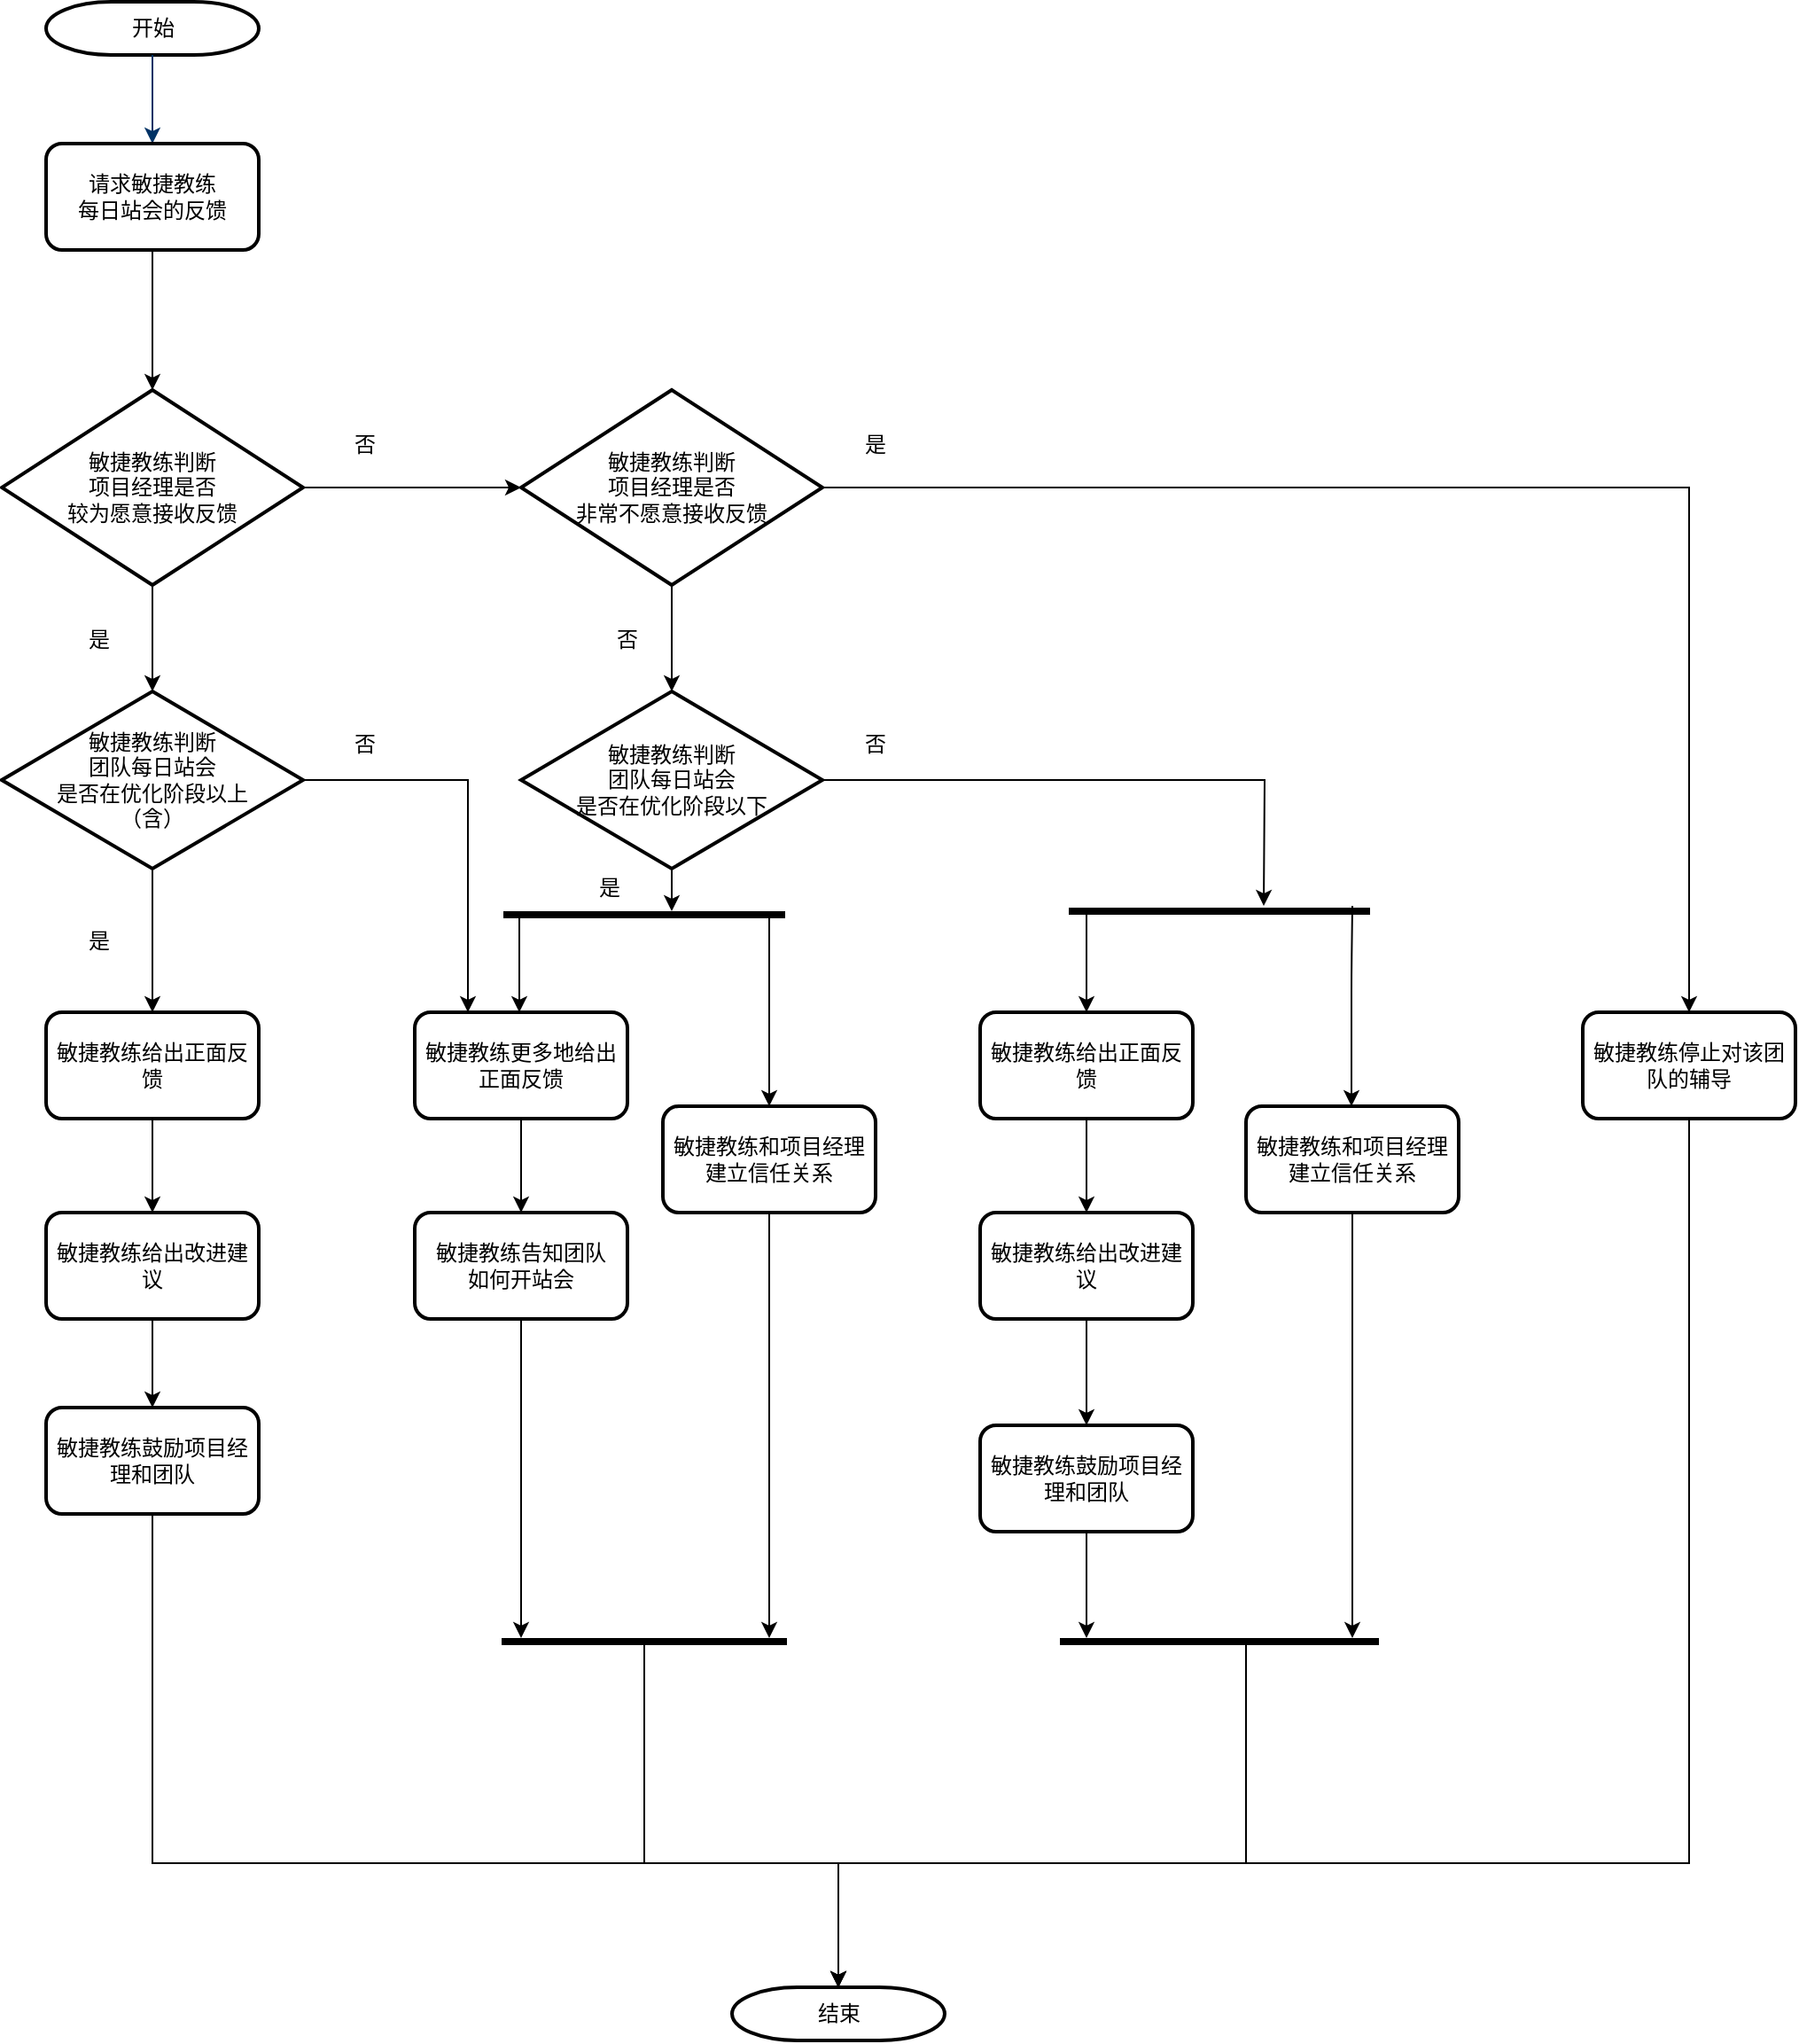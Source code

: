 <mxfile version="14.4.2" type="github">
  <diagram id="6a731a19-8d31-9384-78a2-239565b7b9f0" name="Page-1">
    <mxGraphModel dx="1422" dy="-33" grid="1" gridSize="10" guides="1" tooltips="1" connect="1" arrows="1" fold="1" page="1" pageScale="1" pageWidth="1169" pageHeight="827" background="#ffffff" math="0" shadow="0">
      <root>
        <mxCell id="0" />
        <mxCell id="1" parent="0" />
        <mxCell id="n86U9GOAkpvXNPcL8bkv-88" value="开始" style="shape=mxgraph.flowchart.terminator;strokeWidth=2;gradientColor=none;gradientDirection=north;fontStyle=0;html=1;" vertex="1" parent="1">
          <mxGeometry x="135" y="1040" width="120" height="30" as="geometry" />
        </mxCell>
        <mxCell id="n86U9GOAkpvXNPcL8bkv-89" style="fontStyle=1;strokeColor=#003366;strokeWidth=1;html=1;entryX=0.5;entryY=0;entryDx=0;entryDy=0;" edge="1" parent="1" source="n86U9GOAkpvXNPcL8bkv-88" target="n86U9GOAkpvXNPcL8bkv-93">
          <mxGeometry relative="1" as="geometry" />
        </mxCell>
        <mxCell id="n86U9GOAkpvXNPcL8bkv-91" value="结束" style="shape=mxgraph.flowchart.terminator;strokeWidth=2;gradientColor=none;gradientDirection=north;fontStyle=0;html=1;" vertex="1" parent="1">
          <mxGeometry x="522" y="2160" width="120" height="30" as="geometry" />
        </mxCell>
        <mxCell id="n86U9GOAkpvXNPcL8bkv-157" style="edgeStyle=orthogonalEdgeStyle;rounded=0;orthogonalLoop=1;jettySize=auto;html=1;exitX=0.5;exitY=1;exitDx=0;exitDy=0;" edge="1" parent="1" source="n86U9GOAkpvXNPcL8bkv-93" target="n86U9GOAkpvXNPcL8bkv-98">
          <mxGeometry relative="1" as="geometry" />
        </mxCell>
        <mxCell id="n86U9GOAkpvXNPcL8bkv-93" value="请求敏捷教练&lt;br&gt;每日站会的反馈" style="rounded=1;whiteSpace=wrap;html=1;gradientColor=none;strokeWidth=2;" vertex="1" parent="1">
          <mxGeometry x="135" y="1120" width="120" height="60" as="geometry" />
        </mxCell>
        <mxCell id="n86U9GOAkpvXNPcL8bkv-95" style="edgeStyle=orthogonalEdgeStyle;rounded=0;orthogonalLoop=1;jettySize=auto;html=1;exitX=1;exitY=0.5;exitDx=0;exitDy=0;" edge="1" parent="1" source="n86U9GOAkpvXNPcL8bkv-98" target="n86U9GOAkpvXNPcL8bkv-116">
          <mxGeometry relative="1" as="geometry">
            <mxPoint x="355" y="1310" as="targetPoint" />
          </mxGeometry>
        </mxCell>
        <mxCell id="n86U9GOAkpvXNPcL8bkv-115" style="edgeStyle=orthogonalEdgeStyle;rounded=0;orthogonalLoop=1;jettySize=auto;html=1;exitX=0.5;exitY=1;exitDx=0;exitDy=0;entryX=0.5;entryY=0;entryDx=0;entryDy=0;" edge="1" parent="1" source="n86U9GOAkpvXNPcL8bkv-96" target="n86U9GOAkpvXNPcL8bkv-102">
          <mxGeometry relative="1" as="geometry" />
        </mxCell>
        <mxCell id="n86U9GOAkpvXNPcL8bkv-133" style="edgeStyle=orthogonalEdgeStyle;rounded=0;orthogonalLoop=1;jettySize=auto;html=1;exitX=1;exitY=0.5;exitDx=0;exitDy=0;entryX=0.25;entryY=0;entryDx=0;entryDy=0;" edge="1" parent="1" source="n86U9GOAkpvXNPcL8bkv-96" target="n86U9GOAkpvXNPcL8bkv-108">
          <mxGeometry relative="1" as="geometry">
            <Array as="points">
              <mxPoint x="373" y="1479" />
            </Array>
          </mxGeometry>
        </mxCell>
        <mxCell id="n86U9GOAkpvXNPcL8bkv-96" value="敏捷教练判断&lt;br&gt;团队每日站会&lt;br&gt;是否在优化阶段以上&lt;br&gt;（含）" style="rhombus;whiteSpace=wrap;html=1;strokeWidth=2;gradientColor=none;" vertex="1" parent="1">
          <mxGeometry x="110" y="1429" width="170" height="100" as="geometry" />
        </mxCell>
        <mxCell id="n86U9GOAkpvXNPcL8bkv-97" style="edgeStyle=orthogonalEdgeStyle;rounded=0;orthogonalLoop=1;jettySize=auto;html=1;exitX=0.5;exitY=1;exitDx=0;exitDy=0;" edge="1" parent="1" source="n86U9GOAkpvXNPcL8bkv-98" target="n86U9GOAkpvXNPcL8bkv-96">
          <mxGeometry relative="1" as="geometry" />
        </mxCell>
        <mxCell id="n86U9GOAkpvXNPcL8bkv-98" value="敏捷教练判断&lt;br&gt;项目经理是否&lt;br&gt;较为愿意接收反馈" style="rhombus;whiteSpace=wrap;html=1;strokeWidth=2;gradientColor=none;" vertex="1" parent="1">
          <mxGeometry x="110" y="1259" width="170" height="110" as="geometry" />
        </mxCell>
        <mxCell id="n86U9GOAkpvXNPcL8bkv-99" value="是" style="text;html=1;strokeColor=none;fillColor=none;align=center;verticalAlign=middle;whiteSpace=wrap;rounded=0;" vertex="1" parent="1">
          <mxGeometry x="145" y="1390" width="40" height="20" as="geometry" />
        </mxCell>
        <mxCell id="n86U9GOAkpvXNPcL8bkv-100" value="是" style="text;html=1;strokeColor=none;fillColor=none;align=center;verticalAlign=middle;whiteSpace=wrap;rounded=0;" vertex="1" parent="1">
          <mxGeometry x="145" y="1560" width="40" height="20" as="geometry" />
        </mxCell>
        <mxCell id="n86U9GOAkpvXNPcL8bkv-101" style="edgeStyle=orthogonalEdgeStyle;rounded=0;orthogonalLoop=1;jettySize=auto;html=1;exitX=0.5;exitY=1;exitDx=0;exitDy=0;entryX=0.5;entryY=0;entryDx=0;entryDy=0;" edge="1" parent="1" source="n86U9GOAkpvXNPcL8bkv-102" target="n86U9GOAkpvXNPcL8bkv-104">
          <mxGeometry relative="1" as="geometry" />
        </mxCell>
        <mxCell id="n86U9GOAkpvXNPcL8bkv-102" value="敏捷教练给出正面反馈" style="rounded=1;whiteSpace=wrap;html=1;gradientColor=none;strokeWidth=2;" vertex="1" parent="1">
          <mxGeometry x="135" y="1610" width="120" height="60" as="geometry" />
        </mxCell>
        <mxCell id="n86U9GOAkpvXNPcL8bkv-103" style="edgeStyle=orthogonalEdgeStyle;rounded=0;orthogonalLoop=1;jettySize=auto;html=1;exitX=0.5;exitY=1;exitDx=0;exitDy=0;entryX=0.5;entryY=0;entryDx=0;entryDy=0;" edge="1" parent="1" source="n86U9GOAkpvXNPcL8bkv-104" target="n86U9GOAkpvXNPcL8bkv-105">
          <mxGeometry relative="1" as="geometry" />
        </mxCell>
        <mxCell id="n86U9GOAkpvXNPcL8bkv-104" value="敏捷教练给出改进建议" style="rounded=1;whiteSpace=wrap;html=1;gradientColor=none;strokeWidth=2;" vertex="1" parent="1">
          <mxGeometry x="135" y="1723" width="120" height="60" as="geometry" />
        </mxCell>
        <mxCell id="n86U9GOAkpvXNPcL8bkv-152" style="edgeStyle=orthogonalEdgeStyle;rounded=0;orthogonalLoop=1;jettySize=auto;html=1;exitX=0.5;exitY=1;exitDx=0;exitDy=0;entryX=0.5;entryY=0;entryDx=0;entryDy=0;entryPerimeter=0;" edge="1" parent="1" source="n86U9GOAkpvXNPcL8bkv-105" target="n86U9GOAkpvXNPcL8bkv-91">
          <mxGeometry relative="1" as="geometry">
            <Array as="points">
              <mxPoint x="195" y="2090" />
              <mxPoint x="582" y="2090" />
            </Array>
          </mxGeometry>
        </mxCell>
        <mxCell id="n86U9GOAkpvXNPcL8bkv-105" value="敏捷教练鼓励项目经理和团队" style="rounded=1;whiteSpace=wrap;html=1;gradientColor=none;strokeWidth=2;" vertex="1" parent="1">
          <mxGeometry x="135" y="1833" width="120" height="60" as="geometry" />
        </mxCell>
        <mxCell id="n86U9GOAkpvXNPcL8bkv-106" value="否" style="text;html=1;strokeColor=none;fillColor=none;align=center;verticalAlign=middle;whiteSpace=wrap;rounded=0;" vertex="1" parent="1">
          <mxGeometry x="295" y="1280" width="40" height="20" as="geometry" />
        </mxCell>
        <mxCell id="n86U9GOAkpvXNPcL8bkv-107" style="edgeStyle=orthogonalEdgeStyle;rounded=0;orthogonalLoop=1;jettySize=auto;html=1;exitX=0.5;exitY=1;exitDx=0;exitDy=0;entryX=0.5;entryY=0;entryDx=0;entryDy=0;" edge="1" parent="1" source="n86U9GOAkpvXNPcL8bkv-108" target="n86U9GOAkpvXNPcL8bkv-109">
          <mxGeometry relative="1" as="geometry" />
        </mxCell>
        <mxCell id="n86U9GOAkpvXNPcL8bkv-108" value="敏捷教练更多地给出正面反馈" style="rounded=1;whiteSpace=wrap;html=1;gradientColor=none;strokeWidth=2;" vertex="1" parent="1">
          <mxGeometry x="343" y="1610" width="120" height="60" as="geometry" />
        </mxCell>
        <mxCell id="n86U9GOAkpvXNPcL8bkv-134" style="edgeStyle=orthogonalEdgeStyle;rounded=0;orthogonalLoop=1;jettySize=auto;html=1;exitX=0.5;exitY=1;exitDx=0;exitDy=0;" edge="1" parent="1" source="n86U9GOAkpvXNPcL8bkv-109" target="n86U9GOAkpvXNPcL8bkv-127">
          <mxGeometry relative="1" as="geometry">
            <Array as="points">
              <mxPoint x="403" y="1819" />
              <mxPoint x="403" y="1819" />
            </Array>
          </mxGeometry>
        </mxCell>
        <mxCell id="n86U9GOAkpvXNPcL8bkv-109" value="敏捷教练告知团队&lt;br&gt;如何开站会" style="rounded=1;whiteSpace=wrap;html=1;gradientColor=none;strokeWidth=2;" vertex="1" parent="1">
          <mxGeometry x="343" y="1723" width="120" height="60" as="geometry" />
        </mxCell>
        <mxCell id="n86U9GOAkpvXNPcL8bkv-121" style="edgeStyle=orthogonalEdgeStyle;rounded=0;orthogonalLoop=1;jettySize=auto;html=1;" edge="1" parent="1" source="n86U9GOAkpvXNPcL8bkv-123">
          <mxGeometry relative="1" as="geometry">
            <mxPoint x="402" y="1610" as="targetPoint" />
            <Array as="points">
              <mxPoint x="402" y="1610" />
            </Array>
          </mxGeometry>
        </mxCell>
        <mxCell id="n86U9GOAkpvXNPcL8bkv-129" style="edgeStyle=orthogonalEdgeStyle;rounded=0;orthogonalLoop=1;jettySize=auto;html=1;exitX=0.5;exitY=1;exitDx=0;exitDy=0;" edge="1" parent="1" source="n86U9GOAkpvXNPcL8bkv-113" target="n86U9GOAkpvXNPcL8bkv-127">
          <mxGeometry relative="1" as="geometry">
            <Array as="points">
              <mxPoint x="543" y="1789" />
              <mxPoint x="543" y="1789" />
            </Array>
          </mxGeometry>
        </mxCell>
        <mxCell id="n86U9GOAkpvXNPcL8bkv-113" value="敏捷教练和项目经理&lt;br&gt;建立信任关系" style="rounded=1;whiteSpace=wrap;html=1;gradientColor=none;strokeWidth=2;" vertex="1" parent="1">
          <mxGeometry x="483" y="1663" width="120" height="60" as="geometry" />
        </mxCell>
        <mxCell id="n86U9GOAkpvXNPcL8bkv-153" style="edgeStyle=orthogonalEdgeStyle;rounded=0;orthogonalLoop=1;jettySize=auto;html=1;exitX=0.5;exitY=1;exitDx=0;exitDy=0;entryX=0.5;entryY=0;entryDx=0;entryDy=0;entryPerimeter=0;" edge="1" parent="1" source="n86U9GOAkpvXNPcL8bkv-114" target="n86U9GOAkpvXNPcL8bkv-91">
          <mxGeometry relative="1" as="geometry">
            <Array as="points">
              <mxPoint x="1062" y="2090" />
              <mxPoint x="582" y="2090" />
            </Array>
          </mxGeometry>
        </mxCell>
        <mxCell id="n86U9GOAkpvXNPcL8bkv-114" value="敏捷教练停止对该团队的辅导" style="rounded=1;whiteSpace=wrap;html=1;gradientColor=none;strokeWidth=2;" vertex="1" parent="1">
          <mxGeometry x="1002" y="1610" width="120" height="60" as="geometry" />
        </mxCell>
        <mxCell id="n86U9GOAkpvXNPcL8bkv-117" style="edgeStyle=orthogonalEdgeStyle;rounded=0;orthogonalLoop=1;jettySize=auto;html=1;exitX=1;exitY=0.5;exitDx=0;exitDy=0;" edge="1" parent="1" source="n86U9GOAkpvXNPcL8bkv-116" target="n86U9GOAkpvXNPcL8bkv-114">
          <mxGeometry relative="1" as="geometry">
            <mxPoint x="665" y="1314" as="targetPoint" />
          </mxGeometry>
        </mxCell>
        <mxCell id="n86U9GOAkpvXNPcL8bkv-118" style="edgeStyle=orthogonalEdgeStyle;rounded=0;orthogonalLoop=1;jettySize=auto;html=1;exitX=0.5;exitY=1;exitDx=0;exitDy=0;" edge="1" parent="1" source="n86U9GOAkpvXNPcL8bkv-116" target="n86U9GOAkpvXNPcL8bkv-130">
          <mxGeometry relative="1" as="geometry" />
        </mxCell>
        <mxCell id="n86U9GOAkpvXNPcL8bkv-116" value="敏捷教练判断&lt;br&gt;项目经理是否&lt;br&gt;非常不愿意接收反馈" style="rhombus;whiteSpace=wrap;html=1;strokeWidth=2;gradientColor=none;" vertex="1" parent="1">
          <mxGeometry x="403" y="1259" width="170" height="110" as="geometry" />
        </mxCell>
        <mxCell id="n86U9GOAkpvXNPcL8bkv-119" value="否" style="text;html=1;strokeColor=none;fillColor=none;align=center;verticalAlign=middle;whiteSpace=wrap;rounded=0;" vertex="1" parent="1">
          <mxGeometry x="443" y="1390" width="40" height="20" as="geometry" />
        </mxCell>
        <mxCell id="n86U9GOAkpvXNPcL8bkv-120" value="是" style="text;html=1;strokeColor=none;fillColor=none;align=center;verticalAlign=middle;whiteSpace=wrap;rounded=0;" vertex="1" parent="1">
          <mxGeometry x="583" y="1280" width="40" height="20" as="geometry" />
        </mxCell>
        <mxCell id="n86U9GOAkpvXNPcL8bkv-123" value="" style="line;strokeWidth=4;html=1;perimeter=backbonePerimeter;points=[];outlineConnect=0;gradientColor=none;" vertex="1" parent="1">
          <mxGeometry x="393" y="1550" width="159" height="10" as="geometry" />
        </mxCell>
        <mxCell id="n86U9GOAkpvXNPcL8bkv-126" value="" style="endArrow=classic;html=1;entryX=0.5;entryY=0;entryDx=0;entryDy=0;" edge="1" parent="1" source="n86U9GOAkpvXNPcL8bkv-123" target="n86U9GOAkpvXNPcL8bkv-113">
          <mxGeometry width="50" height="50" relative="1" as="geometry">
            <mxPoint x="543" y="1629" as="sourcePoint" />
            <mxPoint x="593" y="1579" as="targetPoint" />
            <Array as="points">
              <mxPoint x="543" y="1589" />
              <mxPoint x="543" y="1629" />
            </Array>
          </mxGeometry>
        </mxCell>
        <mxCell id="n86U9GOAkpvXNPcL8bkv-127" value="" style="line;strokeWidth=4;html=1;perimeter=backbonePerimeter;points=[];outlineConnect=0;gradientColor=none;" vertex="1" parent="1">
          <mxGeometry x="392" y="1960" width="161" height="10" as="geometry" />
        </mxCell>
        <mxCell id="n86U9GOAkpvXNPcL8bkv-131" style="edgeStyle=orthogonalEdgeStyle;rounded=0;orthogonalLoop=1;jettySize=auto;html=1;exitX=0.5;exitY=1;exitDx=0;exitDy=0;" edge="1" parent="1" source="n86U9GOAkpvXNPcL8bkv-130">
          <mxGeometry relative="1" as="geometry">
            <mxPoint x="488" y="1553" as="targetPoint" />
          </mxGeometry>
        </mxCell>
        <mxCell id="n86U9GOAkpvXNPcL8bkv-142" style="edgeStyle=orthogonalEdgeStyle;rounded=0;orthogonalLoop=1;jettySize=auto;html=1;exitX=1;exitY=0.5;exitDx=0;exitDy=0;" edge="1" parent="1" source="n86U9GOAkpvXNPcL8bkv-130">
          <mxGeometry relative="1" as="geometry">
            <mxPoint x="822" y="1550" as="targetPoint" />
          </mxGeometry>
        </mxCell>
        <mxCell id="n86U9GOAkpvXNPcL8bkv-130" value="敏捷教练判断&lt;br&gt;团队每日站会&lt;br&gt;是否在优化阶段以下&lt;br&gt;" style="rhombus;whiteSpace=wrap;html=1;strokeWidth=2;gradientColor=none;" vertex="1" parent="1">
          <mxGeometry x="403" y="1429" width="170" height="100" as="geometry" />
        </mxCell>
        <mxCell id="n86U9GOAkpvXNPcL8bkv-132" value="是" style="text;html=1;strokeColor=none;fillColor=none;align=center;verticalAlign=middle;whiteSpace=wrap;rounded=0;" vertex="1" parent="1">
          <mxGeometry x="433" y="1530" width="40" height="20" as="geometry" />
        </mxCell>
        <mxCell id="n86U9GOAkpvXNPcL8bkv-135" value="否" style="text;html=1;strokeColor=none;fillColor=none;align=center;verticalAlign=middle;whiteSpace=wrap;rounded=0;" vertex="1" parent="1">
          <mxGeometry x="295" y="1449" width="40" height="20" as="geometry" />
        </mxCell>
        <mxCell id="n86U9GOAkpvXNPcL8bkv-136" style="edgeStyle=orthogonalEdgeStyle;rounded=0;orthogonalLoop=1;jettySize=auto;html=1;exitX=0.5;exitY=1;exitDx=0;exitDy=0;entryX=0.5;entryY=0;entryDx=0;entryDy=0;" edge="1" parent="1" source="n86U9GOAkpvXNPcL8bkv-137" target="n86U9GOAkpvXNPcL8bkv-139">
          <mxGeometry relative="1" as="geometry" />
        </mxCell>
        <mxCell id="n86U9GOAkpvXNPcL8bkv-137" value="敏捷教练给出正面反馈" style="rounded=1;whiteSpace=wrap;html=1;gradientColor=none;strokeWidth=2;" vertex="1" parent="1">
          <mxGeometry x="662" y="1610" width="120" height="60" as="geometry" />
        </mxCell>
        <mxCell id="n86U9GOAkpvXNPcL8bkv-138" style="edgeStyle=orthogonalEdgeStyle;rounded=0;orthogonalLoop=1;jettySize=auto;html=1;exitX=0.5;exitY=1;exitDx=0;exitDy=0;entryX=0.5;entryY=0;entryDx=0;entryDy=0;" edge="1" parent="1" source="n86U9GOAkpvXNPcL8bkv-139" target="n86U9GOAkpvXNPcL8bkv-140">
          <mxGeometry relative="1" as="geometry" />
        </mxCell>
        <mxCell id="n86U9GOAkpvXNPcL8bkv-139" value="敏捷教练给出改进建议" style="rounded=1;whiteSpace=wrap;html=1;gradientColor=none;strokeWidth=2;" vertex="1" parent="1">
          <mxGeometry x="662" y="1723" width="120" height="60" as="geometry" />
        </mxCell>
        <mxCell id="n86U9GOAkpvXNPcL8bkv-150" style="edgeStyle=orthogonalEdgeStyle;rounded=0;orthogonalLoop=1;jettySize=auto;html=1;exitX=0.5;exitY=1;exitDx=0;exitDy=0;" edge="1" parent="1" source="n86U9GOAkpvXNPcL8bkv-140" target="n86U9GOAkpvXNPcL8bkv-149">
          <mxGeometry relative="1" as="geometry">
            <mxPoint x="702" y="1960" as="targetPoint" />
            <Array as="points">
              <mxPoint x="722" y="1950" />
              <mxPoint x="722" y="1950" />
            </Array>
          </mxGeometry>
        </mxCell>
        <mxCell id="n86U9GOAkpvXNPcL8bkv-140" value="敏捷教练鼓励项目经理和团队" style="rounded=1;whiteSpace=wrap;html=1;gradientColor=none;strokeWidth=2;" vertex="1" parent="1">
          <mxGeometry x="662" y="1843" width="120" height="60" as="geometry" />
        </mxCell>
        <mxCell id="n86U9GOAkpvXNPcL8bkv-151" style="edgeStyle=orthogonalEdgeStyle;rounded=0;orthogonalLoop=1;jettySize=auto;html=1;exitX=0.5;exitY=1;exitDx=0;exitDy=0;" edge="1" parent="1" source="n86U9GOAkpvXNPcL8bkv-141" target="n86U9GOAkpvXNPcL8bkv-149">
          <mxGeometry relative="1" as="geometry">
            <Array as="points">
              <mxPoint x="872" y="1920" />
              <mxPoint x="872" y="1920" />
            </Array>
          </mxGeometry>
        </mxCell>
        <mxCell id="n86U9GOAkpvXNPcL8bkv-141" value="敏捷教练和项目经理&lt;br&gt;建立信任关系" style="rounded=1;whiteSpace=wrap;html=1;gradientColor=none;strokeWidth=2;" vertex="1" parent="1">
          <mxGeometry x="812" y="1663" width="120" height="60" as="geometry" />
        </mxCell>
        <mxCell id="n86U9GOAkpvXNPcL8bkv-143" value="" style="line;strokeWidth=4;html=1;perimeter=backbonePerimeter;points=[];outlineConnect=0;gradientColor=none;" vertex="1" parent="1">
          <mxGeometry x="712" y="1548" width="170" height="10" as="geometry" />
        </mxCell>
        <mxCell id="n86U9GOAkpvXNPcL8bkv-144" value="否" style="text;html=1;strokeColor=none;fillColor=none;align=center;verticalAlign=middle;whiteSpace=wrap;rounded=0;" vertex="1" parent="1">
          <mxGeometry x="583" y="1449" width="40" height="20" as="geometry" />
        </mxCell>
        <mxCell id="n86U9GOAkpvXNPcL8bkv-147" value="" style="endArrow=classic;html=1;" edge="1" parent="1" source="n86U9GOAkpvXNPcL8bkv-143">
          <mxGeometry width="50" height="50" relative="1" as="geometry">
            <mxPoint x="552" y="1690" as="sourcePoint" />
            <mxPoint x="722" y="1610" as="targetPoint" />
            <Array as="points">
              <mxPoint x="722" y="1580" />
              <mxPoint x="722" y="1610" />
            </Array>
          </mxGeometry>
        </mxCell>
        <mxCell id="n86U9GOAkpvXNPcL8bkv-148" value="" style="endArrow=classic;html=1;entryX=0.5;entryY=0;entryDx=0;entryDy=0;" edge="1" parent="1">
          <mxGeometry width="50" height="50" relative="1" as="geometry">
            <mxPoint x="872" y="1550" as="sourcePoint" />
            <mxPoint x="871.5" y="1663" as="targetPoint" />
            <Array as="points">
              <mxPoint x="871.5" y="1589" />
              <mxPoint x="871.5" y="1629" />
            </Array>
          </mxGeometry>
        </mxCell>
        <mxCell id="n86U9GOAkpvXNPcL8bkv-149" value="" style="line;strokeWidth=4;html=1;perimeter=backbonePerimeter;points=[];outlineConnect=0;gradientColor=none;" vertex="1" parent="1">
          <mxGeometry x="707" y="1960" width="180" height="10" as="geometry" />
        </mxCell>
        <mxCell id="n86U9GOAkpvXNPcL8bkv-155" style="edgeStyle=orthogonalEdgeStyle;rounded=0;orthogonalLoop=1;jettySize=auto;html=1;entryX=0.5;entryY=0;entryDx=0;entryDy=0;entryPerimeter=0;" edge="1" parent="1" source="n86U9GOAkpvXNPcL8bkv-127" target="n86U9GOAkpvXNPcL8bkv-91">
          <mxGeometry relative="1" as="geometry">
            <mxPoint x="472" y="1970" as="sourcePoint" />
            <mxPoint x="592" y="2120" as="targetPoint" />
            <Array as="points">
              <mxPoint x="473" y="2090" />
              <mxPoint x="582" y="2090" />
            </Array>
          </mxGeometry>
        </mxCell>
        <mxCell id="n86U9GOAkpvXNPcL8bkv-156" style="edgeStyle=orthogonalEdgeStyle;rounded=0;orthogonalLoop=1;jettySize=auto;html=1;entryX=0.5;entryY=0;entryDx=0;entryDy=0;entryPerimeter=0;" edge="1" parent="1" source="n86U9GOAkpvXNPcL8bkv-149" target="n86U9GOAkpvXNPcL8bkv-91">
          <mxGeometry relative="1" as="geometry">
            <mxPoint x="482.5" y="1976" as="sourcePoint" />
            <mxPoint x="582" y="2110" as="targetPoint" />
            <Array as="points">
              <mxPoint x="812" y="2090" />
              <mxPoint x="582" y="2090" />
            </Array>
          </mxGeometry>
        </mxCell>
      </root>
    </mxGraphModel>
  </diagram>
</mxfile>
